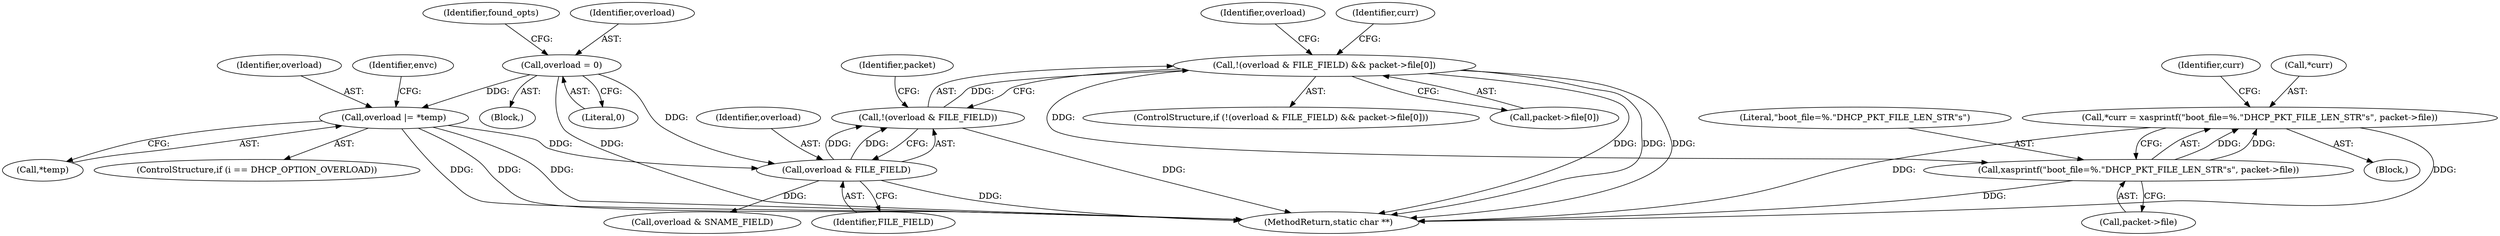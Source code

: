 digraph "0_busybox_74d9f1ba37010face4bd1449df4d60dd84450b06_0@API" {
"1000265" [label="(Call,*curr = xasprintf(\"boot_file=%.\"DHCP_PKT_FILE_LEN_STR\"s\", packet->file))"];
"1000268" [label="(Call,xasprintf(\"boot_file=%.\"DHCP_PKT_FILE_LEN_STR\"s\", packet->file))"];
"1000254" [label="(Call,!(overload & FILE_FIELD) && packet->file[0])"];
"1000255" [label="(Call,!(overload & FILE_FIELD))"];
"1000256" [label="(Call,overload & FILE_FIELD)"];
"1000125" [label="(Call,overload = 0)"];
"1000162" [label="(Call,overload |= *temp)"];
"1000268" [label="(Call,xasprintf(\"boot_file=%.\"DHCP_PKT_FILE_LEN_STR\"s\", packet->file))"];
"1000270" [label="(Call,packet->file)"];
"1000256" [label="(Call,overload & FILE_FIELD)"];
"1000130" [label="(Identifier,found_opts)"];
"1000265" [label="(Call,*curr = xasprintf(\"boot_file=%.\"DHCP_PKT_FILE_LEN_STR\"s\", packet->file))"];
"1000257" [label="(Identifier,overload)"];
"1000258" [label="(Identifier,FILE_FIELD)"];
"1000164" [label="(Call,*temp)"];
"1000163" [label="(Identifier,overload)"];
"1000269" [label="(Literal,\"boot_file=%.\"DHCP_PKT_FILE_LEN_STR\"s\")"];
"1000162" [label="(Call,overload |= *temp)"];
"1000261" [label="(Identifier,packet)"];
"1000126" [label="(Identifier,overload)"];
"1000127" [label="(Literal,0)"];
"1000253" [label="(ControlStructure,if (!(overload & FILE_FIELD) && packet->file[0]))"];
"1000125" [label="(Call,overload = 0)"];
"1000281" [label="(Identifier,overload)"];
"1000117" [label="(Block,)"];
"1000255" [label="(Call,!(overload & FILE_FIELD))"];
"1000174" [label="(Identifier,envc)"];
"1000276" [label="(Identifier,curr)"];
"1000259" [label="(Call,packet->file[0])"];
"1000254" [label="(Call,!(overload & FILE_FIELD) && packet->file[0])"];
"1000158" [label="(ControlStructure,if (i == DHCP_OPTION_OVERLOAD))"];
"1000267" [label="(Identifier,curr)"];
"1000264" [label="(Block,)"];
"1000280" [label="(Call,overload & SNAME_FIELD)"];
"1000479" [label="(MethodReturn,static char **)"];
"1000266" [label="(Call,*curr)"];
"1000265" -> "1000264"  [label="AST: "];
"1000265" -> "1000268"  [label="CFG: "];
"1000266" -> "1000265"  [label="AST: "];
"1000268" -> "1000265"  [label="AST: "];
"1000276" -> "1000265"  [label="CFG: "];
"1000265" -> "1000479"  [label="DDG: "];
"1000265" -> "1000479"  [label="DDG: "];
"1000268" -> "1000265"  [label="DDG: "];
"1000268" -> "1000265"  [label="DDG: "];
"1000268" -> "1000270"  [label="CFG: "];
"1000269" -> "1000268"  [label="AST: "];
"1000270" -> "1000268"  [label="AST: "];
"1000268" -> "1000479"  [label="DDG: "];
"1000254" -> "1000268"  [label="DDG: "];
"1000254" -> "1000253"  [label="AST: "];
"1000254" -> "1000255"  [label="CFG: "];
"1000254" -> "1000259"  [label="CFG: "];
"1000255" -> "1000254"  [label="AST: "];
"1000259" -> "1000254"  [label="AST: "];
"1000267" -> "1000254"  [label="CFG: "];
"1000281" -> "1000254"  [label="CFG: "];
"1000254" -> "1000479"  [label="DDG: "];
"1000254" -> "1000479"  [label="DDG: "];
"1000254" -> "1000479"  [label="DDG: "];
"1000255" -> "1000254"  [label="DDG: "];
"1000255" -> "1000256"  [label="CFG: "];
"1000256" -> "1000255"  [label="AST: "];
"1000261" -> "1000255"  [label="CFG: "];
"1000255" -> "1000479"  [label="DDG: "];
"1000256" -> "1000255"  [label="DDG: "];
"1000256" -> "1000255"  [label="DDG: "];
"1000256" -> "1000258"  [label="CFG: "];
"1000257" -> "1000256"  [label="AST: "];
"1000258" -> "1000256"  [label="AST: "];
"1000256" -> "1000479"  [label="DDG: "];
"1000125" -> "1000256"  [label="DDG: "];
"1000162" -> "1000256"  [label="DDG: "];
"1000256" -> "1000280"  [label="DDG: "];
"1000125" -> "1000117"  [label="AST: "];
"1000125" -> "1000127"  [label="CFG: "];
"1000126" -> "1000125"  [label="AST: "];
"1000127" -> "1000125"  [label="AST: "];
"1000130" -> "1000125"  [label="CFG: "];
"1000125" -> "1000479"  [label="DDG: "];
"1000125" -> "1000162"  [label="DDG: "];
"1000162" -> "1000158"  [label="AST: "];
"1000162" -> "1000164"  [label="CFG: "];
"1000163" -> "1000162"  [label="AST: "];
"1000164" -> "1000162"  [label="AST: "];
"1000174" -> "1000162"  [label="CFG: "];
"1000162" -> "1000479"  [label="DDG: "];
"1000162" -> "1000479"  [label="DDG: "];
"1000162" -> "1000479"  [label="DDG: "];
}
